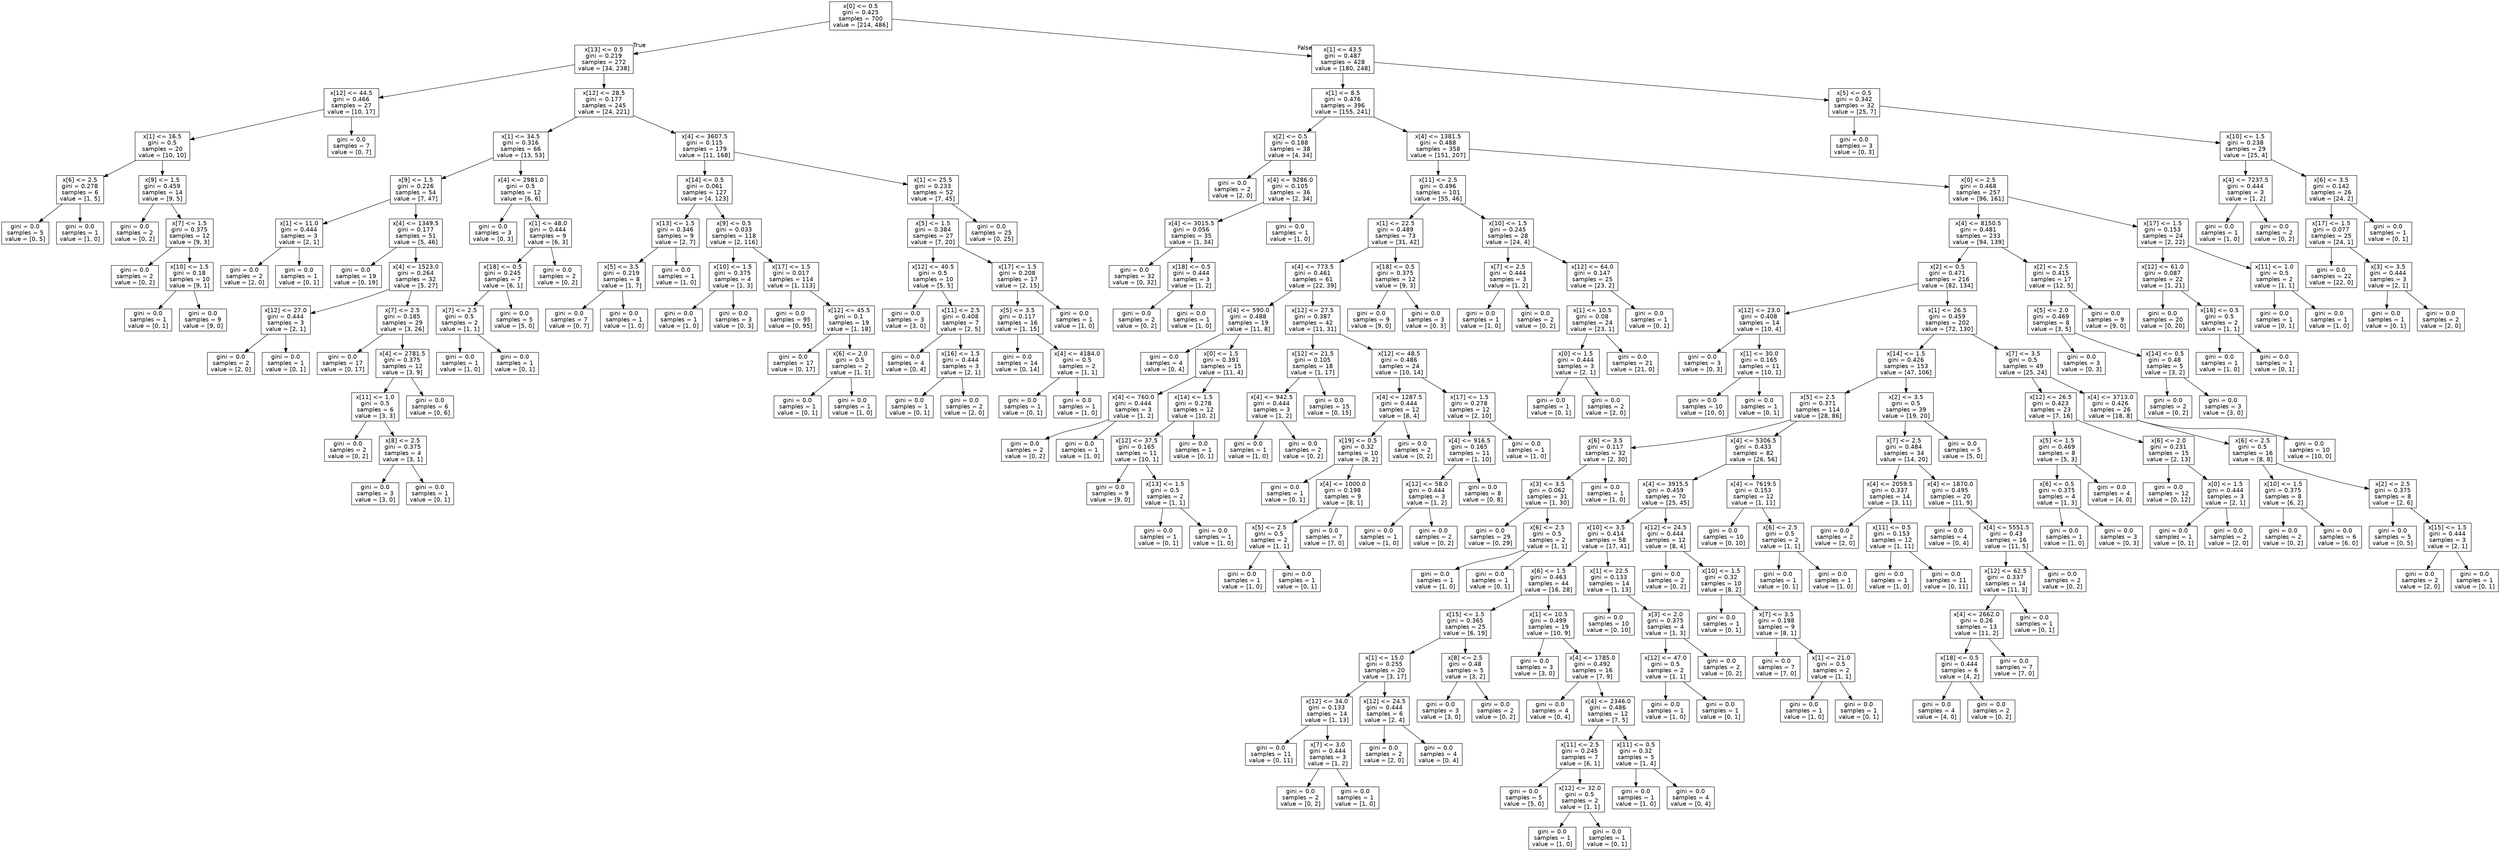 digraph Tree {
node [shape=box, fontname="helvetica"] ;
edge [fontname="helvetica"] ;
0 [label="x[0] <= 0.5\ngini = 0.425\nsamples = 700\nvalue = [214, 486]"] ;
1 [label="x[13] <= 0.5\ngini = 0.219\nsamples = 272\nvalue = [34, 238]"] ;
0 -> 1 [labeldistance=2.5, labelangle=45, headlabel="True"] ;
2 [label="x[12] <= 44.5\ngini = 0.466\nsamples = 27\nvalue = [10, 17]"] ;
1 -> 2 ;
3 [label="x[1] <= 16.5\ngini = 0.5\nsamples = 20\nvalue = [10, 10]"] ;
2 -> 3 ;
4 [label="x[6] <= 2.5\ngini = 0.278\nsamples = 6\nvalue = [1, 5]"] ;
3 -> 4 ;
5 [label="gini = 0.0\nsamples = 5\nvalue = [0, 5]"] ;
4 -> 5 ;
6 [label="gini = 0.0\nsamples = 1\nvalue = [1, 0]"] ;
4 -> 6 ;
7 [label="x[9] <= 1.5\ngini = 0.459\nsamples = 14\nvalue = [9, 5]"] ;
3 -> 7 ;
8 [label="gini = 0.0\nsamples = 2\nvalue = [0, 2]"] ;
7 -> 8 ;
9 [label="x[7] <= 1.5\ngini = 0.375\nsamples = 12\nvalue = [9, 3]"] ;
7 -> 9 ;
10 [label="gini = 0.0\nsamples = 2\nvalue = [0, 2]"] ;
9 -> 10 ;
11 [label="x[10] <= 1.5\ngini = 0.18\nsamples = 10\nvalue = [9, 1]"] ;
9 -> 11 ;
12 [label="gini = 0.0\nsamples = 1\nvalue = [0, 1]"] ;
11 -> 12 ;
13 [label="gini = 0.0\nsamples = 9\nvalue = [9, 0]"] ;
11 -> 13 ;
14 [label="gini = 0.0\nsamples = 7\nvalue = [0, 7]"] ;
2 -> 14 ;
15 [label="x[12] <= 28.5\ngini = 0.177\nsamples = 245\nvalue = [24, 221]"] ;
1 -> 15 ;
16 [label="x[1] <= 34.5\ngini = 0.316\nsamples = 66\nvalue = [13, 53]"] ;
15 -> 16 ;
17 [label="x[9] <= 1.5\ngini = 0.226\nsamples = 54\nvalue = [7, 47]"] ;
16 -> 17 ;
18 [label="x[1] <= 11.0\ngini = 0.444\nsamples = 3\nvalue = [2, 1]"] ;
17 -> 18 ;
19 [label="gini = 0.0\nsamples = 2\nvalue = [2, 0]"] ;
18 -> 19 ;
20 [label="gini = 0.0\nsamples = 1\nvalue = [0, 1]"] ;
18 -> 20 ;
21 [label="x[4] <= 1349.5\ngini = 0.177\nsamples = 51\nvalue = [5, 46]"] ;
17 -> 21 ;
22 [label="gini = 0.0\nsamples = 19\nvalue = [0, 19]"] ;
21 -> 22 ;
23 [label="x[4] <= 1523.0\ngini = 0.264\nsamples = 32\nvalue = [5, 27]"] ;
21 -> 23 ;
24 [label="x[12] <= 27.0\ngini = 0.444\nsamples = 3\nvalue = [2, 1]"] ;
23 -> 24 ;
25 [label="gini = 0.0\nsamples = 2\nvalue = [2, 0]"] ;
24 -> 25 ;
26 [label="gini = 0.0\nsamples = 1\nvalue = [0, 1]"] ;
24 -> 26 ;
27 [label="x[7] <= 2.5\ngini = 0.185\nsamples = 29\nvalue = [3, 26]"] ;
23 -> 27 ;
28 [label="gini = 0.0\nsamples = 17\nvalue = [0, 17]"] ;
27 -> 28 ;
29 [label="x[4] <= 2781.5\ngini = 0.375\nsamples = 12\nvalue = [3, 9]"] ;
27 -> 29 ;
30 [label="x[11] <= 1.0\ngini = 0.5\nsamples = 6\nvalue = [3, 3]"] ;
29 -> 30 ;
31 [label="gini = 0.0\nsamples = 2\nvalue = [0, 2]"] ;
30 -> 31 ;
32 [label="x[8] <= 2.5\ngini = 0.375\nsamples = 4\nvalue = [3, 1]"] ;
30 -> 32 ;
33 [label="gini = 0.0\nsamples = 3\nvalue = [3, 0]"] ;
32 -> 33 ;
34 [label="gini = 0.0\nsamples = 1\nvalue = [0, 1]"] ;
32 -> 34 ;
35 [label="gini = 0.0\nsamples = 6\nvalue = [0, 6]"] ;
29 -> 35 ;
36 [label="x[4] <= 2981.0\ngini = 0.5\nsamples = 12\nvalue = [6, 6]"] ;
16 -> 36 ;
37 [label="gini = 0.0\nsamples = 3\nvalue = [0, 3]"] ;
36 -> 37 ;
38 [label="x[1] <= 48.0\ngini = 0.444\nsamples = 9\nvalue = [6, 3]"] ;
36 -> 38 ;
39 [label="x[18] <= 0.5\ngini = 0.245\nsamples = 7\nvalue = [6, 1]"] ;
38 -> 39 ;
40 [label="x[7] <= 2.5\ngini = 0.5\nsamples = 2\nvalue = [1, 1]"] ;
39 -> 40 ;
41 [label="gini = 0.0\nsamples = 1\nvalue = [1, 0]"] ;
40 -> 41 ;
42 [label="gini = 0.0\nsamples = 1\nvalue = [0, 1]"] ;
40 -> 42 ;
43 [label="gini = 0.0\nsamples = 5\nvalue = [5, 0]"] ;
39 -> 43 ;
44 [label="gini = 0.0\nsamples = 2\nvalue = [0, 2]"] ;
38 -> 44 ;
45 [label="x[4] <= 3607.5\ngini = 0.115\nsamples = 179\nvalue = [11, 168]"] ;
15 -> 45 ;
46 [label="x[14] <= 0.5\ngini = 0.061\nsamples = 127\nvalue = [4, 123]"] ;
45 -> 46 ;
47 [label="x[13] <= 1.5\ngini = 0.346\nsamples = 9\nvalue = [2, 7]"] ;
46 -> 47 ;
48 [label="x[5] <= 3.5\ngini = 0.219\nsamples = 8\nvalue = [1, 7]"] ;
47 -> 48 ;
49 [label="gini = 0.0\nsamples = 7\nvalue = [0, 7]"] ;
48 -> 49 ;
50 [label="gini = 0.0\nsamples = 1\nvalue = [1, 0]"] ;
48 -> 50 ;
51 [label="gini = 0.0\nsamples = 1\nvalue = [1, 0]"] ;
47 -> 51 ;
52 [label="x[9] <= 0.5\ngini = 0.033\nsamples = 118\nvalue = [2, 116]"] ;
46 -> 52 ;
53 [label="x[10] <= 1.5\ngini = 0.375\nsamples = 4\nvalue = [1, 3]"] ;
52 -> 53 ;
54 [label="gini = 0.0\nsamples = 1\nvalue = [1, 0]"] ;
53 -> 54 ;
55 [label="gini = 0.0\nsamples = 3\nvalue = [0, 3]"] ;
53 -> 55 ;
56 [label="x[17] <= 1.5\ngini = 0.017\nsamples = 114\nvalue = [1, 113]"] ;
52 -> 56 ;
57 [label="gini = 0.0\nsamples = 95\nvalue = [0, 95]"] ;
56 -> 57 ;
58 [label="x[12] <= 45.5\ngini = 0.1\nsamples = 19\nvalue = [1, 18]"] ;
56 -> 58 ;
59 [label="gini = 0.0\nsamples = 17\nvalue = [0, 17]"] ;
58 -> 59 ;
60 [label="x[6] <= 2.0\ngini = 0.5\nsamples = 2\nvalue = [1, 1]"] ;
58 -> 60 ;
61 [label="gini = 0.0\nsamples = 1\nvalue = [0, 1]"] ;
60 -> 61 ;
62 [label="gini = 0.0\nsamples = 1\nvalue = [1, 0]"] ;
60 -> 62 ;
63 [label="x[1] <= 25.5\ngini = 0.233\nsamples = 52\nvalue = [7, 45]"] ;
45 -> 63 ;
64 [label="x[5] <= 1.5\ngini = 0.384\nsamples = 27\nvalue = [7, 20]"] ;
63 -> 64 ;
65 [label="x[12] <= 40.5\ngini = 0.5\nsamples = 10\nvalue = [5, 5]"] ;
64 -> 65 ;
66 [label="gini = 0.0\nsamples = 3\nvalue = [3, 0]"] ;
65 -> 66 ;
67 [label="x[11] <= 2.5\ngini = 0.408\nsamples = 7\nvalue = [2, 5]"] ;
65 -> 67 ;
68 [label="gini = 0.0\nsamples = 4\nvalue = [0, 4]"] ;
67 -> 68 ;
69 [label="x[16] <= 1.5\ngini = 0.444\nsamples = 3\nvalue = [2, 1]"] ;
67 -> 69 ;
70 [label="gini = 0.0\nsamples = 1\nvalue = [0, 1]"] ;
69 -> 70 ;
71 [label="gini = 0.0\nsamples = 2\nvalue = [2, 0]"] ;
69 -> 71 ;
72 [label="x[17] <= 1.5\ngini = 0.208\nsamples = 17\nvalue = [2, 15]"] ;
64 -> 72 ;
73 [label="x[5] <= 3.5\ngini = 0.117\nsamples = 16\nvalue = [1, 15]"] ;
72 -> 73 ;
74 [label="gini = 0.0\nsamples = 14\nvalue = [0, 14]"] ;
73 -> 74 ;
75 [label="x[4] <= 4184.0\ngini = 0.5\nsamples = 2\nvalue = [1, 1]"] ;
73 -> 75 ;
76 [label="gini = 0.0\nsamples = 1\nvalue = [0, 1]"] ;
75 -> 76 ;
77 [label="gini = 0.0\nsamples = 1\nvalue = [1, 0]"] ;
75 -> 77 ;
78 [label="gini = 0.0\nsamples = 1\nvalue = [1, 0]"] ;
72 -> 78 ;
79 [label="gini = 0.0\nsamples = 25\nvalue = [0, 25]"] ;
63 -> 79 ;
80 [label="x[1] <= 43.5\ngini = 0.487\nsamples = 428\nvalue = [180, 248]"] ;
0 -> 80 [labeldistance=2.5, labelangle=-45, headlabel="False"] ;
81 [label="x[1] <= 8.5\ngini = 0.476\nsamples = 396\nvalue = [155, 241]"] ;
80 -> 81 ;
82 [label="x[2] <= 0.5\ngini = 0.188\nsamples = 38\nvalue = [4, 34]"] ;
81 -> 82 ;
83 [label="gini = 0.0\nsamples = 2\nvalue = [2, 0]"] ;
82 -> 83 ;
84 [label="x[4] <= 9286.0\ngini = 0.105\nsamples = 36\nvalue = [2, 34]"] ;
82 -> 84 ;
85 [label="x[4] <= 3015.5\ngini = 0.056\nsamples = 35\nvalue = [1, 34]"] ;
84 -> 85 ;
86 [label="gini = 0.0\nsamples = 32\nvalue = [0, 32]"] ;
85 -> 86 ;
87 [label="x[18] <= 0.5\ngini = 0.444\nsamples = 3\nvalue = [1, 2]"] ;
85 -> 87 ;
88 [label="gini = 0.0\nsamples = 2\nvalue = [0, 2]"] ;
87 -> 88 ;
89 [label="gini = 0.0\nsamples = 1\nvalue = [1, 0]"] ;
87 -> 89 ;
90 [label="gini = 0.0\nsamples = 1\nvalue = [1, 0]"] ;
84 -> 90 ;
91 [label="x[4] <= 1381.5\ngini = 0.488\nsamples = 358\nvalue = [151, 207]"] ;
81 -> 91 ;
92 [label="x[11] <= 2.5\ngini = 0.496\nsamples = 101\nvalue = [55, 46]"] ;
91 -> 92 ;
93 [label="x[1] <= 22.5\ngini = 0.489\nsamples = 73\nvalue = [31, 42]"] ;
92 -> 93 ;
94 [label="x[4] <= 773.5\ngini = 0.461\nsamples = 61\nvalue = [22, 39]"] ;
93 -> 94 ;
95 [label="x[4] <= 590.0\ngini = 0.488\nsamples = 19\nvalue = [11, 8]"] ;
94 -> 95 ;
96 [label="gini = 0.0\nsamples = 4\nvalue = [0, 4]"] ;
95 -> 96 ;
97 [label="x[0] <= 1.5\ngini = 0.391\nsamples = 15\nvalue = [11, 4]"] ;
95 -> 97 ;
98 [label="x[4] <= 760.0\ngini = 0.444\nsamples = 3\nvalue = [1, 2]"] ;
97 -> 98 ;
99 [label="gini = 0.0\nsamples = 2\nvalue = [0, 2]"] ;
98 -> 99 ;
100 [label="gini = 0.0\nsamples = 1\nvalue = [1, 0]"] ;
98 -> 100 ;
101 [label="x[14] <= 1.5\ngini = 0.278\nsamples = 12\nvalue = [10, 2]"] ;
97 -> 101 ;
102 [label="x[12] <= 37.5\ngini = 0.165\nsamples = 11\nvalue = [10, 1]"] ;
101 -> 102 ;
103 [label="gini = 0.0\nsamples = 9\nvalue = [9, 0]"] ;
102 -> 103 ;
104 [label="x[13] <= 1.5\ngini = 0.5\nsamples = 2\nvalue = [1, 1]"] ;
102 -> 104 ;
105 [label="gini = 0.0\nsamples = 1\nvalue = [0, 1]"] ;
104 -> 105 ;
106 [label="gini = 0.0\nsamples = 1\nvalue = [1, 0]"] ;
104 -> 106 ;
107 [label="gini = 0.0\nsamples = 1\nvalue = [0, 1]"] ;
101 -> 107 ;
108 [label="x[12] <= 27.5\ngini = 0.387\nsamples = 42\nvalue = [11, 31]"] ;
94 -> 108 ;
109 [label="x[12] <= 21.5\ngini = 0.105\nsamples = 18\nvalue = [1, 17]"] ;
108 -> 109 ;
110 [label="x[4] <= 942.5\ngini = 0.444\nsamples = 3\nvalue = [1, 2]"] ;
109 -> 110 ;
111 [label="gini = 0.0\nsamples = 1\nvalue = [1, 0]"] ;
110 -> 111 ;
112 [label="gini = 0.0\nsamples = 2\nvalue = [0, 2]"] ;
110 -> 112 ;
113 [label="gini = 0.0\nsamples = 15\nvalue = [0, 15]"] ;
109 -> 113 ;
114 [label="x[12] <= 48.5\ngini = 0.486\nsamples = 24\nvalue = [10, 14]"] ;
108 -> 114 ;
115 [label="x[4] <= 1287.5\ngini = 0.444\nsamples = 12\nvalue = [8, 4]"] ;
114 -> 115 ;
116 [label="x[19] <= 0.5\ngini = 0.32\nsamples = 10\nvalue = [8, 2]"] ;
115 -> 116 ;
117 [label="gini = 0.0\nsamples = 1\nvalue = [0, 1]"] ;
116 -> 117 ;
118 [label="x[4] <= 1000.0\ngini = 0.198\nsamples = 9\nvalue = [8, 1]"] ;
116 -> 118 ;
119 [label="x[5] <= 2.5\ngini = 0.5\nsamples = 2\nvalue = [1, 1]"] ;
118 -> 119 ;
120 [label="gini = 0.0\nsamples = 1\nvalue = [1, 0]"] ;
119 -> 120 ;
121 [label="gini = 0.0\nsamples = 1\nvalue = [0, 1]"] ;
119 -> 121 ;
122 [label="gini = 0.0\nsamples = 7\nvalue = [7, 0]"] ;
118 -> 122 ;
123 [label="gini = 0.0\nsamples = 2\nvalue = [0, 2]"] ;
115 -> 123 ;
124 [label="x[17] <= 1.5\ngini = 0.278\nsamples = 12\nvalue = [2, 10]"] ;
114 -> 124 ;
125 [label="x[4] <= 916.5\ngini = 0.165\nsamples = 11\nvalue = [1, 10]"] ;
124 -> 125 ;
126 [label="x[12] <= 58.0\ngini = 0.444\nsamples = 3\nvalue = [1, 2]"] ;
125 -> 126 ;
127 [label="gini = 0.0\nsamples = 1\nvalue = [1, 0]"] ;
126 -> 127 ;
128 [label="gini = 0.0\nsamples = 2\nvalue = [0, 2]"] ;
126 -> 128 ;
129 [label="gini = 0.0\nsamples = 8\nvalue = [0, 8]"] ;
125 -> 129 ;
130 [label="gini = 0.0\nsamples = 1\nvalue = [1, 0]"] ;
124 -> 130 ;
131 [label="x[18] <= 0.5\ngini = 0.375\nsamples = 12\nvalue = [9, 3]"] ;
93 -> 131 ;
132 [label="gini = 0.0\nsamples = 9\nvalue = [9, 0]"] ;
131 -> 132 ;
133 [label="gini = 0.0\nsamples = 3\nvalue = [0, 3]"] ;
131 -> 133 ;
134 [label="x[10] <= 1.5\ngini = 0.245\nsamples = 28\nvalue = [24, 4]"] ;
92 -> 134 ;
135 [label="x[7] <= 2.5\ngini = 0.444\nsamples = 3\nvalue = [1, 2]"] ;
134 -> 135 ;
136 [label="gini = 0.0\nsamples = 1\nvalue = [1, 0]"] ;
135 -> 136 ;
137 [label="gini = 0.0\nsamples = 2\nvalue = [0, 2]"] ;
135 -> 137 ;
138 [label="x[12] <= 64.0\ngini = 0.147\nsamples = 25\nvalue = [23, 2]"] ;
134 -> 138 ;
139 [label="x[1] <= 10.5\ngini = 0.08\nsamples = 24\nvalue = [23, 1]"] ;
138 -> 139 ;
140 [label="x[0] <= 1.5\ngini = 0.444\nsamples = 3\nvalue = [2, 1]"] ;
139 -> 140 ;
141 [label="gini = 0.0\nsamples = 1\nvalue = [0, 1]"] ;
140 -> 141 ;
142 [label="gini = 0.0\nsamples = 2\nvalue = [2, 0]"] ;
140 -> 142 ;
143 [label="gini = 0.0\nsamples = 21\nvalue = [21, 0]"] ;
139 -> 143 ;
144 [label="gini = 0.0\nsamples = 1\nvalue = [0, 1]"] ;
138 -> 144 ;
145 [label="x[0] <= 2.5\ngini = 0.468\nsamples = 257\nvalue = [96, 161]"] ;
91 -> 145 ;
146 [label="x[4] <= 8150.5\ngini = 0.481\nsamples = 233\nvalue = [94, 139]"] ;
145 -> 146 ;
147 [label="x[2] <= 0.5\ngini = 0.471\nsamples = 216\nvalue = [82, 134]"] ;
146 -> 147 ;
148 [label="x[12] <= 23.0\ngini = 0.408\nsamples = 14\nvalue = [10, 4]"] ;
147 -> 148 ;
149 [label="gini = 0.0\nsamples = 3\nvalue = [0, 3]"] ;
148 -> 149 ;
150 [label="x[1] <= 30.0\ngini = 0.165\nsamples = 11\nvalue = [10, 1]"] ;
148 -> 150 ;
151 [label="gini = 0.0\nsamples = 10\nvalue = [10, 0]"] ;
150 -> 151 ;
152 [label="gini = 0.0\nsamples = 1\nvalue = [0, 1]"] ;
150 -> 152 ;
153 [label="x[1] <= 26.5\ngini = 0.459\nsamples = 202\nvalue = [72, 130]"] ;
147 -> 153 ;
154 [label="x[14] <= 1.5\ngini = 0.426\nsamples = 153\nvalue = [47, 106]"] ;
153 -> 154 ;
155 [label="x[5] <= 2.5\ngini = 0.371\nsamples = 114\nvalue = [28, 86]"] ;
154 -> 155 ;
156 [label="x[6] <= 3.5\ngini = 0.117\nsamples = 32\nvalue = [2, 30]"] ;
155 -> 156 ;
157 [label="x[3] <= 3.5\ngini = 0.062\nsamples = 31\nvalue = [1, 30]"] ;
156 -> 157 ;
158 [label="gini = 0.0\nsamples = 29\nvalue = [0, 29]"] ;
157 -> 158 ;
159 [label="x[6] <= 2.5\ngini = 0.5\nsamples = 2\nvalue = [1, 1]"] ;
157 -> 159 ;
160 [label="gini = 0.0\nsamples = 1\nvalue = [1, 0]"] ;
159 -> 160 ;
161 [label="gini = 0.0\nsamples = 1\nvalue = [0, 1]"] ;
159 -> 161 ;
162 [label="gini = 0.0\nsamples = 1\nvalue = [1, 0]"] ;
156 -> 162 ;
163 [label="x[4] <= 5306.5\ngini = 0.433\nsamples = 82\nvalue = [26, 56]"] ;
155 -> 163 ;
164 [label="x[4] <= 3915.5\ngini = 0.459\nsamples = 70\nvalue = [25, 45]"] ;
163 -> 164 ;
165 [label="x[10] <= 3.5\ngini = 0.414\nsamples = 58\nvalue = [17, 41]"] ;
164 -> 165 ;
166 [label="x[6] <= 1.5\ngini = 0.463\nsamples = 44\nvalue = [16, 28]"] ;
165 -> 166 ;
167 [label="x[15] <= 1.5\ngini = 0.365\nsamples = 25\nvalue = [6, 19]"] ;
166 -> 167 ;
168 [label="x[1] <= 15.0\ngini = 0.255\nsamples = 20\nvalue = [3, 17]"] ;
167 -> 168 ;
169 [label="x[12] <= 34.0\ngini = 0.133\nsamples = 14\nvalue = [1, 13]"] ;
168 -> 169 ;
170 [label="gini = 0.0\nsamples = 11\nvalue = [0, 11]"] ;
169 -> 170 ;
171 [label="x[7] <= 3.0\ngini = 0.444\nsamples = 3\nvalue = [1, 2]"] ;
169 -> 171 ;
172 [label="gini = 0.0\nsamples = 2\nvalue = [0, 2]"] ;
171 -> 172 ;
173 [label="gini = 0.0\nsamples = 1\nvalue = [1, 0]"] ;
171 -> 173 ;
174 [label="x[12] <= 24.5\ngini = 0.444\nsamples = 6\nvalue = [2, 4]"] ;
168 -> 174 ;
175 [label="gini = 0.0\nsamples = 2\nvalue = [2, 0]"] ;
174 -> 175 ;
176 [label="gini = 0.0\nsamples = 4\nvalue = [0, 4]"] ;
174 -> 176 ;
177 [label="x[8] <= 2.5\ngini = 0.48\nsamples = 5\nvalue = [3, 2]"] ;
167 -> 177 ;
178 [label="gini = 0.0\nsamples = 3\nvalue = [3, 0]"] ;
177 -> 178 ;
179 [label="gini = 0.0\nsamples = 2\nvalue = [0, 2]"] ;
177 -> 179 ;
180 [label="x[1] <= 10.5\ngini = 0.499\nsamples = 19\nvalue = [10, 9]"] ;
166 -> 180 ;
181 [label="gini = 0.0\nsamples = 3\nvalue = [3, 0]"] ;
180 -> 181 ;
182 [label="x[4] <= 1785.0\ngini = 0.492\nsamples = 16\nvalue = [7, 9]"] ;
180 -> 182 ;
183 [label="gini = 0.0\nsamples = 4\nvalue = [0, 4]"] ;
182 -> 183 ;
184 [label="x[4] <= 2346.0\ngini = 0.486\nsamples = 12\nvalue = [7, 5]"] ;
182 -> 184 ;
185 [label="x[11] <= 2.5\ngini = 0.245\nsamples = 7\nvalue = [6, 1]"] ;
184 -> 185 ;
186 [label="gini = 0.0\nsamples = 5\nvalue = [5, 0]"] ;
185 -> 186 ;
187 [label="x[12] <= 32.0\ngini = 0.5\nsamples = 2\nvalue = [1, 1]"] ;
185 -> 187 ;
188 [label="gini = 0.0\nsamples = 1\nvalue = [1, 0]"] ;
187 -> 188 ;
189 [label="gini = 0.0\nsamples = 1\nvalue = [0, 1]"] ;
187 -> 189 ;
190 [label="x[11] <= 0.5\ngini = 0.32\nsamples = 5\nvalue = [1, 4]"] ;
184 -> 190 ;
191 [label="gini = 0.0\nsamples = 1\nvalue = [1, 0]"] ;
190 -> 191 ;
192 [label="gini = 0.0\nsamples = 4\nvalue = [0, 4]"] ;
190 -> 192 ;
193 [label="x[1] <= 22.5\ngini = 0.133\nsamples = 14\nvalue = [1, 13]"] ;
165 -> 193 ;
194 [label="gini = 0.0\nsamples = 10\nvalue = [0, 10]"] ;
193 -> 194 ;
195 [label="x[3] <= 2.0\ngini = 0.375\nsamples = 4\nvalue = [1, 3]"] ;
193 -> 195 ;
196 [label="x[12] <= 47.0\ngini = 0.5\nsamples = 2\nvalue = [1, 1]"] ;
195 -> 196 ;
197 [label="gini = 0.0\nsamples = 1\nvalue = [1, 0]"] ;
196 -> 197 ;
198 [label="gini = 0.0\nsamples = 1\nvalue = [0, 1]"] ;
196 -> 198 ;
199 [label="gini = 0.0\nsamples = 2\nvalue = [0, 2]"] ;
195 -> 199 ;
200 [label="x[12] <= 24.5\ngini = 0.444\nsamples = 12\nvalue = [8, 4]"] ;
164 -> 200 ;
201 [label="gini = 0.0\nsamples = 2\nvalue = [0, 2]"] ;
200 -> 201 ;
202 [label="x[10] <= 1.5\ngini = 0.32\nsamples = 10\nvalue = [8, 2]"] ;
200 -> 202 ;
203 [label="gini = 0.0\nsamples = 1\nvalue = [0, 1]"] ;
202 -> 203 ;
204 [label="x[7] <= 3.5\ngini = 0.198\nsamples = 9\nvalue = [8, 1]"] ;
202 -> 204 ;
205 [label="gini = 0.0\nsamples = 7\nvalue = [7, 0]"] ;
204 -> 205 ;
206 [label="x[1] <= 21.0\ngini = 0.5\nsamples = 2\nvalue = [1, 1]"] ;
204 -> 206 ;
207 [label="gini = 0.0\nsamples = 1\nvalue = [1, 0]"] ;
206 -> 207 ;
208 [label="gini = 0.0\nsamples = 1\nvalue = [0, 1]"] ;
206 -> 208 ;
209 [label="x[4] <= 7619.5\ngini = 0.153\nsamples = 12\nvalue = [1, 11]"] ;
163 -> 209 ;
210 [label="gini = 0.0\nsamples = 10\nvalue = [0, 10]"] ;
209 -> 210 ;
211 [label="x[6] <= 2.5\ngini = 0.5\nsamples = 2\nvalue = [1, 1]"] ;
209 -> 211 ;
212 [label="gini = 0.0\nsamples = 1\nvalue = [0, 1]"] ;
211 -> 212 ;
213 [label="gini = 0.0\nsamples = 1\nvalue = [1, 0]"] ;
211 -> 213 ;
214 [label="x[2] <= 3.5\ngini = 0.5\nsamples = 39\nvalue = [19, 20]"] ;
154 -> 214 ;
215 [label="x[7] <= 2.5\ngini = 0.484\nsamples = 34\nvalue = [14, 20]"] ;
214 -> 215 ;
216 [label="x[4] <= 2059.5\ngini = 0.337\nsamples = 14\nvalue = [3, 11]"] ;
215 -> 216 ;
217 [label="gini = 0.0\nsamples = 2\nvalue = [2, 0]"] ;
216 -> 217 ;
218 [label="x[11] <= 0.5\ngini = 0.153\nsamples = 12\nvalue = [1, 11]"] ;
216 -> 218 ;
219 [label="gini = 0.0\nsamples = 1\nvalue = [1, 0]"] ;
218 -> 219 ;
220 [label="gini = 0.0\nsamples = 11\nvalue = [0, 11]"] ;
218 -> 220 ;
221 [label="x[4] <= 1870.0\ngini = 0.495\nsamples = 20\nvalue = [11, 9]"] ;
215 -> 221 ;
222 [label="gini = 0.0\nsamples = 4\nvalue = [0, 4]"] ;
221 -> 222 ;
223 [label="x[4] <= 5551.5\ngini = 0.43\nsamples = 16\nvalue = [11, 5]"] ;
221 -> 223 ;
224 [label="x[12] <= 62.5\ngini = 0.337\nsamples = 14\nvalue = [11, 3]"] ;
223 -> 224 ;
225 [label="x[4] <= 2662.0\ngini = 0.26\nsamples = 13\nvalue = [11, 2]"] ;
224 -> 225 ;
226 [label="x[18] <= 0.5\ngini = 0.444\nsamples = 6\nvalue = [4, 2]"] ;
225 -> 226 ;
227 [label="gini = 0.0\nsamples = 4\nvalue = [4, 0]"] ;
226 -> 227 ;
228 [label="gini = 0.0\nsamples = 2\nvalue = [0, 2]"] ;
226 -> 228 ;
229 [label="gini = 0.0\nsamples = 7\nvalue = [7, 0]"] ;
225 -> 229 ;
230 [label="gini = 0.0\nsamples = 1\nvalue = [0, 1]"] ;
224 -> 230 ;
231 [label="gini = 0.0\nsamples = 2\nvalue = [0, 2]"] ;
223 -> 231 ;
232 [label="gini = 0.0\nsamples = 5\nvalue = [5, 0]"] ;
214 -> 232 ;
233 [label="x[7] <= 3.5\ngini = 0.5\nsamples = 49\nvalue = [25, 24]"] ;
153 -> 233 ;
234 [label="x[12] <= 26.5\ngini = 0.423\nsamples = 23\nvalue = [7, 16]"] ;
233 -> 234 ;
235 [label="x[5] <= 1.5\ngini = 0.469\nsamples = 8\nvalue = [5, 3]"] ;
234 -> 235 ;
236 [label="x[6] <= 0.5\ngini = 0.375\nsamples = 4\nvalue = [1, 3]"] ;
235 -> 236 ;
237 [label="gini = 0.0\nsamples = 1\nvalue = [1, 0]"] ;
236 -> 237 ;
238 [label="gini = 0.0\nsamples = 3\nvalue = [0, 3]"] ;
236 -> 238 ;
239 [label="gini = 0.0\nsamples = 4\nvalue = [4, 0]"] ;
235 -> 239 ;
240 [label="x[6] <= 2.0\ngini = 0.231\nsamples = 15\nvalue = [2, 13]"] ;
234 -> 240 ;
241 [label="gini = 0.0\nsamples = 12\nvalue = [0, 12]"] ;
240 -> 241 ;
242 [label="x[0] <= 1.5\ngini = 0.444\nsamples = 3\nvalue = [2, 1]"] ;
240 -> 242 ;
243 [label="gini = 0.0\nsamples = 1\nvalue = [0, 1]"] ;
242 -> 243 ;
244 [label="gini = 0.0\nsamples = 2\nvalue = [2, 0]"] ;
242 -> 244 ;
245 [label="x[4] <= 3713.0\ngini = 0.426\nsamples = 26\nvalue = [18, 8]"] ;
233 -> 245 ;
246 [label="x[6] <= 2.5\ngini = 0.5\nsamples = 16\nvalue = [8, 8]"] ;
245 -> 246 ;
247 [label="x[10] <= 1.5\ngini = 0.375\nsamples = 8\nvalue = [6, 2]"] ;
246 -> 247 ;
248 [label="gini = 0.0\nsamples = 2\nvalue = [0, 2]"] ;
247 -> 248 ;
249 [label="gini = 0.0\nsamples = 6\nvalue = [6, 0]"] ;
247 -> 249 ;
250 [label="x[2] <= 2.5\ngini = 0.375\nsamples = 8\nvalue = [2, 6]"] ;
246 -> 250 ;
251 [label="gini = 0.0\nsamples = 5\nvalue = [0, 5]"] ;
250 -> 251 ;
252 [label="x[15] <= 1.5\ngini = 0.444\nsamples = 3\nvalue = [2, 1]"] ;
250 -> 252 ;
253 [label="gini = 0.0\nsamples = 2\nvalue = [2, 0]"] ;
252 -> 253 ;
254 [label="gini = 0.0\nsamples = 1\nvalue = [0, 1]"] ;
252 -> 254 ;
255 [label="gini = 0.0\nsamples = 10\nvalue = [10, 0]"] ;
245 -> 255 ;
256 [label="x[2] <= 2.5\ngini = 0.415\nsamples = 17\nvalue = [12, 5]"] ;
146 -> 256 ;
257 [label="x[5] <= 2.0\ngini = 0.469\nsamples = 8\nvalue = [3, 5]"] ;
256 -> 257 ;
258 [label="gini = 0.0\nsamples = 3\nvalue = [0, 3]"] ;
257 -> 258 ;
259 [label="x[14] <= 0.5\ngini = 0.48\nsamples = 5\nvalue = [3, 2]"] ;
257 -> 259 ;
260 [label="gini = 0.0\nsamples = 2\nvalue = [0, 2]"] ;
259 -> 260 ;
261 [label="gini = 0.0\nsamples = 3\nvalue = [3, 0]"] ;
259 -> 261 ;
262 [label="gini = 0.0\nsamples = 9\nvalue = [9, 0]"] ;
256 -> 262 ;
263 [label="x[17] <= 1.5\ngini = 0.153\nsamples = 24\nvalue = [2, 22]"] ;
145 -> 263 ;
264 [label="x[12] <= 61.0\ngini = 0.087\nsamples = 22\nvalue = [1, 21]"] ;
263 -> 264 ;
265 [label="gini = 0.0\nsamples = 20\nvalue = [0, 20]"] ;
264 -> 265 ;
266 [label="x[16] <= 0.5\ngini = 0.5\nsamples = 2\nvalue = [1, 1]"] ;
264 -> 266 ;
267 [label="gini = 0.0\nsamples = 1\nvalue = [1, 0]"] ;
266 -> 267 ;
268 [label="gini = 0.0\nsamples = 1\nvalue = [0, 1]"] ;
266 -> 268 ;
269 [label="x[11] <= 1.0\ngini = 0.5\nsamples = 2\nvalue = [1, 1]"] ;
263 -> 269 ;
270 [label="gini = 0.0\nsamples = 1\nvalue = [0, 1]"] ;
269 -> 270 ;
271 [label="gini = 0.0\nsamples = 1\nvalue = [1, 0]"] ;
269 -> 271 ;
272 [label="x[5] <= 0.5\ngini = 0.342\nsamples = 32\nvalue = [25, 7]"] ;
80 -> 272 ;
273 [label="gini = 0.0\nsamples = 3\nvalue = [0, 3]"] ;
272 -> 273 ;
274 [label="x[10] <= 1.5\ngini = 0.238\nsamples = 29\nvalue = [25, 4]"] ;
272 -> 274 ;
275 [label="x[4] <= 7237.5\ngini = 0.444\nsamples = 3\nvalue = [1, 2]"] ;
274 -> 275 ;
276 [label="gini = 0.0\nsamples = 1\nvalue = [1, 0]"] ;
275 -> 276 ;
277 [label="gini = 0.0\nsamples = 2\nvalue = [0, 2]"] ;
275 -> 277 ;
278 [label="x[6] <= 3.5\ngini = 0.142\nsamples = 26\nvalue = [24, 2]"] ;
274 -> 278 ;
279 [label="x[17] <= 1.5\ngini = 0.077\nsamples = 25\nvalue = [24, 1]"] ;
278 -> 279 ;
280 [label="gini = 0.0\nsamples = 22\nvalue = [22, 0]"] ;
279 -> 280 ;
281 [label="x[3] <= 3.5\ngini = 0.444\nsamples = 3\nvalue = [2, 1]"] ;
279 -> 281 ;
282 [label="gini = 0.0\nsamples = 1\nvalue = [0, 1]"] ;
281 -> 282 ;
283 [label="gini = 0.0\nsamples = 2\nvalue = [2, 0]"] ;
281 -> 283 ;
284 [label="gini = 0.0\nsamples = 1\nvalue = [0, 1]"] ;
278 -> 284 ;
}